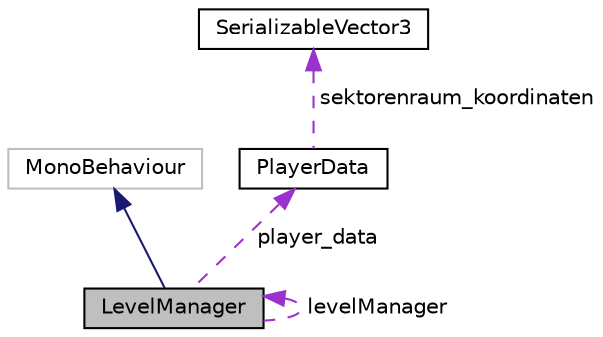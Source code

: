 digraph "LevelManager"
{
  edge [fontname="Helvetica",fontsize="10",labelfontname="Helvetica",labelfontsize="10"];
  node [fontname="Helvetica",fontsize="10",shape=record];
  Node2 [label="LevelManager",height=0.2,width=0.4,color="black", fillcolor="grey75", style="filled", fontcolor="black"];
  Node3 -> Node2 [dir="back",color="midnightblue",fontsize="10",style="solid",fontname="Helvetica"];
  Node3 [label="MonoBehaviour",height=0.2,width=0.4,color="grey75", fillcolor="white", style="filled"];
  Node4 -> Node2 [dir="back",color="darkorchid3",fontsize="10",style="dashed",label=" player_data" ,fontname="Helvetica"];
  Node4 [label="PlayerData",height=0.2,width=0.4,color="black", fillcolor="white", style="filled",URL="$class_player_data.html"];
  Node5 -> Node4 [dir="back",color="darkorchid3",fontsize="10",style="dashed",label=" sektorenraum_koordinaten" ,fontname="Helvetica"];
  Node5 [label="SerializableVector3",height=0.2,width=0.4,color="black", fillcolor="white", style="filled",URL="$class_serializable_vector3.html"];
  Node2 -> Node2 [dir="back",color="darkorchid3",fontsize="10",style="dashed",label=" levelManager" ,fontname="Helvetica"];
}
